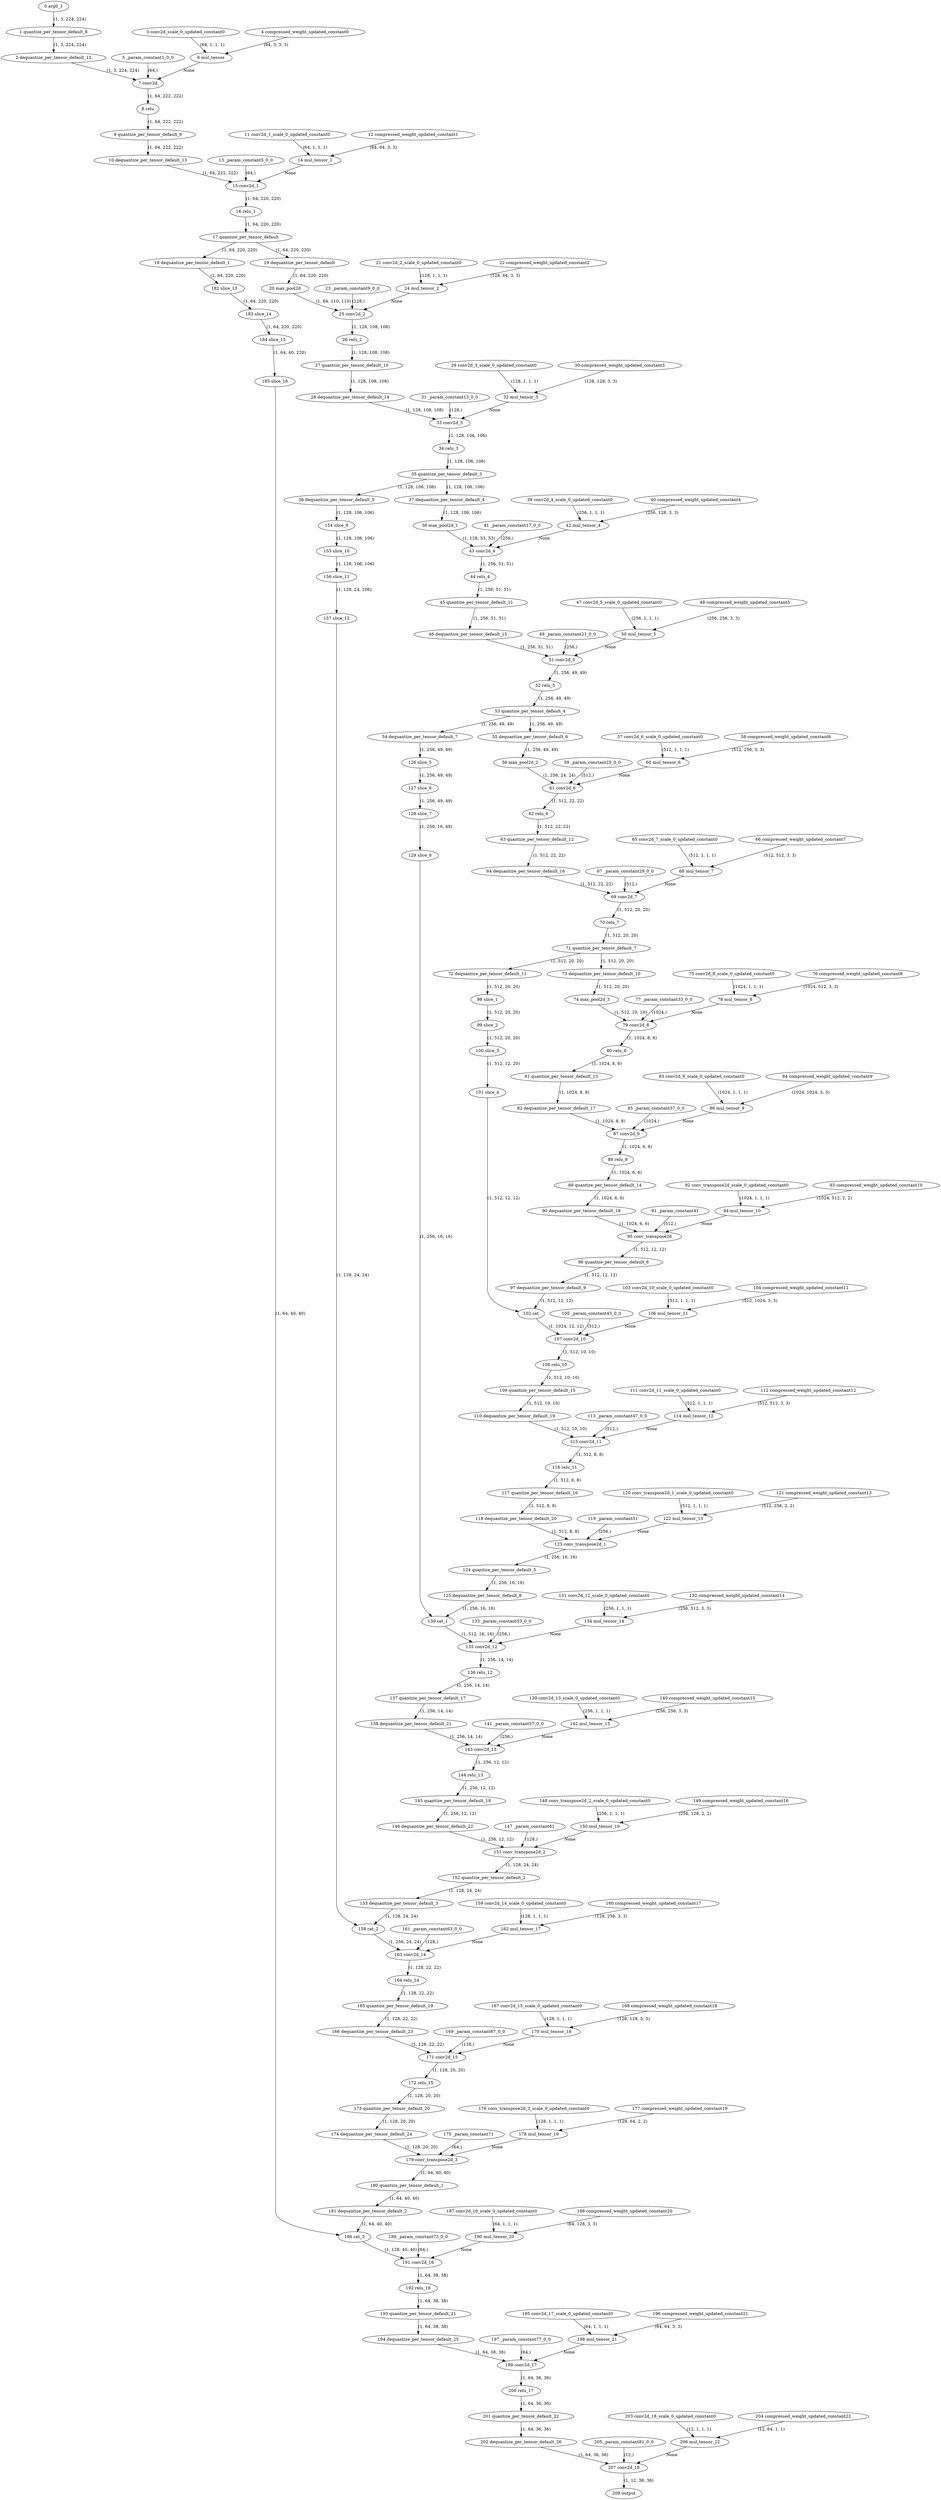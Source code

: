 strict digraph  {
"0 arg0_1" [id=0, type=input];
"1 quantize_per_tensor_default_8" [id=1, type=quantize_per_tensor];
"2 dequantize_per_tensor_default_12" [id=2, type=dequantize_per_tensor];
"3 conv2d_scale_0_updated_constant0" [id=3, type=get_attr];
"4 compressed_weight_updated_constant0" [id=4, type=get_attr];
"5 _param_constant1_0_0" [id=5, type=get_attr];
"6 mul_tensor" [id=6, type=mul];
"7 conv2d" [id=7, type=conv2d];
"8 relu" [id=8, type=relu];
"9 quantize_per_tensor_default_9" [id=9, type=quantize_per_tensor];
"10 dequantize_per_tensor_default_13" [id=10, type=dequantize_per_tensor];
"11 conv2d_1_scale_0_updated_constant0" [id=11, type=get_attr];
"12 compressed_weight_updated_constant1" [id=12, type=get_attr];
"13 _param_constant5_0_0" [id=13, type=get_attr];
"14 mul_tensor_1" [id=14, type=mul];
"15 conv2d_1" [id=15, type=conv2d];
"16 relu_1" [id=16, type=relu];
"17 quantize_per_tensor_default" [id=17, type=quantize_per_tensor];
"18 dequantize_per_tensor_default_1" [id=18, type=dequantize_per_tensor];
"19 dequantize_per_tensor_default" [id=19, type=dequantize_per_tensor];
"20 max_pool2d" [id=20, type=max_pool2d];
"21 conv2d_2_scale_0_updated_constant0" [id=21, type=get_attr];
"22 compressed_weight_updated_constant2" [id=22, type=get_attr];
"23 _param_constant9_0_0" [id=23, type=get_attr];
"24 mul_tensor_2" [id=24, type=mul];
"25 conv2d_2" [id=25, type=conv2d];
"26 relu_2" [id=26, type=relu];
"27 quantize_per_tensor_default_10" [id=27, type=quantize_per_tensor];
"28 dequantize_per_tensor_default_14" [id=28, type=dequantize_per_tensor];
"29 conv2d_3_scale_0_updated_constant0" [id=29, type=get_attr];
"30 compressed_weight_updated_constant3" [id=30, type=get_attr];
"31 _param_constant13_0_0" [id=31, type=get_attr];
"32 mul_tensor_3" [id=32, type=mul];
"33 conv2d_3" [id=33, type=conv2d];
"34 relu_3" [id=34, type=relu];
"35 quantize_per_tensor_default_3" [id=35, type=quantize_per_tensor];
"36 dequantize_per_tensor_default_5" [id=36, type=dequantize_per_tensor];
"37 dequantize_per_tensor_default_4" [id=37, type=dequantize_per_tensor];
"38 max_pool2d_1" [id=38, type=max_pool2d];
"39 conv2d_4_scale_0_updated_constant0" [id=39, type=get_attr];
"40 compressed_weight_updated_constant4" [id=40, type=get_attr];
"41 _param_constant17_0_0" [id=41, type=get_attr];
"42 mul_tensor_4" [id=42, type=mul];
"43 conv2d_4" [id=43, type=conv2d];
"44 relu_4" [id=44, type=relu];
"45 quantize_per_tensor_default_11" [id=45, type=quantize_per_tensor];
"46 dequantize_per_tensor_default_15" [id=46, type=dequantize_per_tensor];
"47 conv2d_5_scale_0_updated_constant0" [id=47, type=get_attr];
"48 compressed_weight_updated_constant5" [id=48, type=get_attr];
"49 _param_constant21_0_0" [id=49, type=get_attr];
"50 mul_tensor_5" [id=50, type=mul];
"51 conv2d_5" [id=51, type=conv2d];
"52 relu_5" [id=52, type=relu];
"53 quantize_per_tensor_default_4" [id=53, type=quantize_per_tensor];
"54 dequantize_per_tensor_default_7" [id=54, type=dequantize_per_tensor];
"55 dequantize_per_tensor_default_6" [id=55, type=dequantize_per_tensor];
"56 max_pool2d_2" [id=56, type=max_pool2d];
"57 conv2d_6_scale_0_updated_constant0" [id=57, type=get_attr];
"58 compressed_weight_updated_constant6" [id=58, type=get_attr];
"59 _param_constant25_0_0" [id=59, type=get_attr];
"60 mul_tensor_6" [id=60, type=mul];
"61 conv2d_6" [id=61, type=conv2d];
"62 relu_6" [id=62, type=relu];
"63 quantize_per_tensor_default_12" [id=63, type=quantize_per_tensor];
"64 dequantize_per_tensor_default_16" [id=64, type=dequantize_per_tensor];
"65 conv2d_7_scale_0_updated_constant0" [id=65, type=get_attr];
"66 compressed_weight_updated_constant7" [id=66, type=get_attr];
"67 _param_constant29_0_0" [id=67, type=get_attr];
"68 mul_tensor_7" [id=68, type=mul];
"69 conv2d_7" [id=69, type=conv2d];
"70 relu_7" [id=70, type=relu];
"71 quantize_per_tensor_default_7" [id=71, type=quantize_per_tensor];
"72 dequantize_per_tensor_default_11" [id=72, type=dequantize_per_tensor];
"73 dequantize_per_tensor_default_10" [id=73, type=dequantize_per_tensor];
"74 max_pool2d_3" [id=74, type=max_pool2d];
"75 conv2d_8_scale_0_updated_constant0" [id=75, type=get_attr];
"76 compressed_weight_updated_constant8" [id=76, type=get_attr];
"77 _param_constant33_0_0" [id=77, type=get_attr];
"78 mul_tensor_8" [id=78, type=mul];
"79 conv2d_8" [id=79, type=conv2d];
"80 relu_8" [id=80, type=relu];
"81 quantize_per_tensor_default_13" [id=81, type=quantize_per_tensor];
"82 dequantize_per_tensor_default_17" [id=82, type=dequantize_per_tensor];
"83 conv2d_9_scale_0_updated_constant0" [id=83, type=get_attr];
"84 compressed_weight_updated_constant9" [id=84, type=get_attr];
"85 _param_constant37_0_0" [id=85, type=get_attr];
"86 mul_tensor_9" [id=86, type=mul];
"87 conv2d_9" [id=87, type=conv2d];
"88 relu_9" [id=88, type=relu];
"89 quantize_per_tensor_default_14" [id=89, type=quantize_per_tensor];
"90 dequantize_per_tensor_default_18" [id=90, type=dequantize_per_tensor];
"91 _param_constant41" [id=91, type=get_attr];
"92 conv_transpose2d_scale_0_updated_constant0" [id=92, type=get_attr];
"93 compressed_weight_updated_constant10" [id=93, type=get_attr];
"94 mul_tensor_10" [id=94, type=mul];
"95 conv_transpose2d" [id=95, type=conv_transpose2d];
"96 quantize_per_tensor_default_6" [id=96, type=quantize_per_tensor];
"97 dequantize_per_tensor_default_9" [id=97, type=dequantize_per_tensor];
"98 slice_1" [id=98, type=slice];
"99 slice_2" [id=99, type=slice];
"100 slice_3" [id=100, type=slice];
"101 slice_4" [id=101, type=slice];
"102 cat" [id=102, type=cat];
"103 conv2d_10_scale_0_updated_constant0" [id=103, type=get_attr];
"104 compressed_weight_updated_constant11" [id=104, type=get_attr];
"105 _param_constant43_0_0" [id=105, type=get_attr];
"106 mul_tensor_11" [id=106, type=mul];
"107 conv2d_10" [id=107, type=conv2d];
"108 relu_10" [id=108, type=relu];
"109 quantize_per_tensor_default_15" [id=109, type=quantize_per_tensor];
"110 dequantize_per_tensor_default_19" [id=110, type=dequantize_per_tensor];
"111 conv2d_11_scale_0_updated_constant0" [id=111, type=get_attr];
"112 compressed_weight_updated_constant12" [id=112, type=get_attr];
"113 _param_constant47_0_0" [id=113, type=get_attr];
"114 mul_tensor_12" [id=114, type=mul];
"115 conv2d_11" [id=115, type=conv2d];
"116 relu_11" [id=116, type=relu];
"117 quantize_per_tensor_default_16" [id=117, type=quantize_per_tensor];
"118 dequantize_per_tensor_default_20" [id=118, type=dequantize_per_tensor];
"119 _param_constant51" [id=119, type=get_attr];
"120 conv_transpose2d_1_scale_0_updated_constant0" [id=120, type=get_attr];
"121 compressed_weight_updated_constant13" [id=121, type=get_attr];
"122 mul_tensor_13" [id=122, type=mul];
"123 conv_transpose2d_1" [id=123, type=conv_transpose2d];
"124 quantize_per_tensor_default_5" [id=124, type=quantize_per_tensor];
"125 dequantize_per_tensor_default_8" [id=125, type=dequantize_per_tensor];
"126 slice_5" [id=126, type=slice];
"127 slice_6" [id=127, type=slice];
"128 slice_7" [id=128, type=slice];
"129 slice_8" [id=129, type=slice];
"130 cat_1" [id=130, type=cat];
"131 conv2d_12_scale_0_updated_constant0" [id=131, type=get_attr];
"132 compressed_weight_updated_constant14" [id=132, type=get_attr];
"133 _param_constant53_0_0" [id=133, type=get_attr];
"134 mul_tensor_14" [id=134, type=mul];
"135 conv2d_12" [id=135, type=conv2d];
"136 relu_12" [id=136, type=relu];
"137 quantize_per_tensor_default_17" [id=137, type=quantize_per_tensor];
"138 dequantize_per_tensor_default_21" [id=138, type=dequantize_per_tensor];
"139 conv2d_13_scale_0_updated_constant0" [id=139, type=get_attr];
"140 compressed_weight_updated_constant15" [id=140, type=get_attr];
"141 _param_constant57_0_0" [id=141, type=get_attr];
"142 mul_tensor_15" [id=142, type=mul];
"143 conv2d_13" [id=143, type=conv2d];
"144 relu_13" [id=144, type=relu];
"145 quantize_per_tensor_default_18" [id=145, type=quantize_per_tensor];
"146 dequantize_per_tensor_default_22" [id=146, type=dequantize_per_tensor];
"147 _param_constant61" [id=147, type=get_attr];
"148 conv_transpose2d_2_scale_0_updated_constant0" [id=148, type=get_attr];
"149 compressed_weight_updated_constant16" [id=149, type=get_attr];
"150 mul_tensor_16" [id=150, type=mul];
"151 conv_transpose2d_2" [id=151, type=conv_transpose2d];
"152 quantize_per_tensor_default_2" [id=152, type=quantize_per_tensor];
"153 dequantize_per_tensor_default_3" [id=153, type=dequantize_per_tensor];
"154 slice_9" [id=154, type=slice];
"155 slice_10" [id=155, type=slice];
"156 slice_11" [id=156, type=slice];
"157 slice_12" [id=157, type=slice];
"158 cat_2" [id=158, type=cat];
"159 conv2d_14_scale_0_updated_constant0" [id=159, type=get_attr];
"160 compressed_weight_updated_constant17" [id=160, type=get_attr];
"161 _param_constant63_0_0" [id=161, type=get_attr];
"162 mul_tensor_17" [id=162, type=mul];
"163 conv2d_14" [id=163, type=conv2d];
"164 relu_14" [id=164, type=relu];
"165 quantize_per_tensor_default_19" [id=165, type=quantize_per_tensor];
"166 dequantize_per_tensor_default_23" [id=166, type=dequantize_per_tensor];
"167 conv2d_15_scale_0_updated_constant0" [id=167, type=get_attr];
"168 compressed_weight_updated_constant18" [id=168, type=get_attr];
"169 _param_constant67_0_0" [id=169, type=get_attr];
"170 mul_tensor_18" [id=170, type=mul];
"171 conv2d_15" [id=171, type=conv2d];
"172 relu_15" [id=172, type=relu];
"173 quantize_per_tensor_default_20" [id=173, type=quantize_per_tensor];
"174 dequantize_per_tensor_default_24" [id=174, type=dequantize_per_tensor];
"175 _param_constant71" [id=175, type=get_attr];
"176 conv_transpose2d_3_scale_0_updated_constant0" [id=176, type=get_attr];
"177 compressed_weight_updated_constant19" [id=177, type=get_attr];
"178 mul_tensor_19" [id=178, type=mul];
"179 conv_transpose2d_3" [id=179, type=conv_transpose2d];
"180 quantize_per_tensor_default_1" [id=180, type=quantize_per_tensor];
"181 dequantize_per_tensor_default_2" [id=181, type=dequantize_per_tensor];
"182 slice_13" [id=182, type=slice];
"183 slice_14" [id=183, type=slice];
"184 slice_15" [id=184, type=slice];
"185 slice_16" [id=185, type=slice];
"186 cat_3" [id=186, type=cat];
"187 conv2d_16_scale_0_updated_constant0" [id=187, type=get_attr];
"188 compressed_weight_updated_constant20" [id=188, type=get_attr];
"189 _param_constant73_0_0" [id=189, type=get_attr];
"190 mul_tensor_20" [id=190, type=mul];
"191 conv2d_16" [id=191, type=conv2d];
"192 relu_16" [id=192, type=relu];
"193 quantize_per_tensor_default_21" [id=193, type=quantize_per_tensor];
"194 dequantize_per_tensor_default_25" [id=194, type=dequantize_per_tensor];
"195 conv2d_17_scale_0_updated_constant0" [id=195, type=get_attr];
"196 compressed_weight_updated_constant21" [id=196, type=get_attr];
"197 _param_constant77_0_0" [id=197, type=get_attr];
"198 mul_tensor_21" [id=198, type=mul];
"199 conv2d_17" [id=199, type=conv2d];
"200 relu_17" [id=200, type=relu];
"201 quantize_per_tensor_default_22" [id=201, type=quantize_per_tensor];
"202 dequantize_per_tensor_default_26" [id=202, type=dequantize_per_tensor];
"203 conv2d_18_scale_0_updated_constant0" [id=203, type=get_attr];
"204 compressed_weight_updated_constant22" [id=204, type=get_attr];
"205 _param_constant81_0_0" [id=205, type=get_attr];
"206 mul_tensor_22" [id=206, type=mul];
"207 conv2d_18" [id=207, type=conv2d];
"208 output" [id=208, type=output];
"0 arg0_1" -> "1 quantize_per_tensor_default_8"  [label="(1, 3, 224, 224)", style=solid];
"1 quantize_per_tensor_default_8" -> "2 dequantize_per_tensor_default_12"  [label="(1, 3, 224, 224)", style=solid];
"2 dequantize_per_tensor_default_12" -> "7 conv2d"  [label="(1, 3, 224, 224)", style=solid];
"3 conv2d_scale_0_updated_constant0" -> "6 mul_tensor"  [label="(64, 1, 1, 1)", style=solid];
"4 compressed_weight_updated_constant0" -> "6 mul_tensor"  [label="(64, 3, 3, 3)", style=solid];
"5 _param_constant1_0_0" -> "7 conv2d"  [label="(64,)", style=solid];
"6 mul_tensor" -> "7 conv2d"  [label=None, style=solid];
"7 conv2d" -> "8 relu"  [label="(1, 64, 222, 222)", style=solid];
"8 relu" -> "9 quantize_per_tensor_default_9"  [label="(1, 64, 222, 222)", style=solid];
"9 quantize_per_tensor_default_9" -> "10 dequantize_per_tensor_default_13"  [label="(1, 64, 222, 222)", style=solid];
"10 dequantize_per_tensor_default_13" -> "15 conv2d_1"  [label="(1, 64, 222, 222)", style=solid];
"11 conv2d_1_scale_0_updated_constant0" -> "14 mul_tensor_1"  [label="(64, 1, 1, 1)", style=solid];
"12 compressed_weight_updated_constant1" -> "14 mul_tensor_1"  [label="(64, 64, 3, 3)", style=solid];
"13 _param_constant5_0_0" -> "15 conv2d_1"  [label="(64,)", style=solid];
"14 mul_tensor_1" -> "15 conv2d_1"  [label=None, style=solid];
"15 conv2d_1" -> "16 relu_1"  [label="(1, 64, 220, 220)", style=solid];
"16 relu_1" -> "17 quantize_per_tensor_default"  [label="(1, 64, 220, 220)", style=solid];
"17 quantize_per_tensor_default" -> "18 dequantize_per_tensor_default_1"  [label="(1, 64, 220, 220)", style=solid];
"17 quantize_per_tensor_default" -> "19 dequantize_per_tensor_default"  [label="(1, 64, 220, 220)", style=solid];
"18 dequantize_per_tensor_default_1" -> "182 slice_13"  [label="(1, 64, 220, 220)", style=solid];
"19 dequantize_per_tensor_default" -> "20 max_pool2d"  [label="(1, 64, 220, 220)", style=solid];
"20 max_pool2d" -> "25 conv2d_2"  [label="(1, 64, 110, 110)", style=solid];
"21 conv2d_2_scale_0_updated_constant0" -> "24 mul_tensor_2"  [label="(128, 1, 1, 1)", style=solid];
"22 compressed_weight_updated_constant2" -> "24 mul_tensor_2"  [label="(128, 64, 3, 3)", style=solid];
"23 _param_constant9_0_0" -> "25 conv2d_2"  [label="(128,)", style=solid];
"24 mul_tensor_2" -> "25 conv2d_2"  [label=None, style=solid];
"25 conv2d_2" -> "26 relu_2"  [label="(1, 128, 108, 108)", style=solid];
"26 relu_2" -> "27 quantize_per_tensor_default_10"  [label="(1, 128, 108, 108)", style=solid];
"27 quantize_per_tensor_default_10" -> "28 dequantize_per_tensor_default_14"  [label="(1, 128, 108, 108)", style=solid];
"28 dequantize_per_tensor_default_14" -> "33 conv2d_3"  [label="(1, 128, 108, 108)", style=solid];
"29 conv2d_3_scale_0_updated_constant0" -> "32 mul_tensor_3"  [label="(128, 1, 1, 1)", style=solid];
"30 compressed_weight_updated_constant3" -> "32 mul_tensor_3"  [label="(128, 128, 3, 3)", style=solid];
"31 _param_constant13_0_0" -> "33 conv2d_3"  [label="(128,)", style=solid];
"32 mul_tensor_3" -> "33 conv2d_3"  [label=None, style=solid];
"33 conv2d_3" -> "34 relu_3"  [label="(1, 128, 106, 106)", style=solid];
"34 relu_3" -> "35 quantize_per_tensor_default_3"  [label="(1, 128, 106, 106)", style=solid];
"35 quantize_per_tensor_default_3" -> "36 dequantize_per_tensor_default_5"  [label="(1, 128, 106, 106)", style=solid];
"35 quantize_per_tensor_default_3" -> "37 dequantize_per_tensor_default_4"  [label="(1, 128, 106, 106)", style=solid];
"36 dequantize_per_tensor_default_5" -> "154 slice_9"  [label="(1, 128, 106, 106)", style=solid];
"37 dequantize_per_tensor_default_4" -> "38 max_pool2d_1"  [label="(1, 128, 106, 106)", style=solid];
"38 max_pool2d_1" -> "43 conv2d_4"  [label="(1, 128, 53, 53)", style=solid];
"39 conv2d_4_scale_0_updated_constant0" -> "42 mul_tensor_4"  [label="(256, 1, 1, 1)", style=solid];
"40 compressed_weight_updated_constant4" -> "42 mul_tensor_4"  [label="(256, 128, 3, 3)", style=solid];
"41 _param_constant17_0_0" -> "43 conv2d_4"  [label="(256,)", style=solid];
"42 mul_tensor_4" -> "43 conv2d_4"  [label=None, style=solid];
"43 conv2d_4" -> "44 relu_4"  [label="(1, 256, 51, 51)", style=solid];
"44 relu_4" -> "45 quantize_per_tensor_default_11"  [label="(1, 256, 51, 51)", style=solid];
"45 quantize_per_tensor_default_11" -> "46 dequantize_per_tensor_default_15"  [label="(1, 256, 51, 51)", style=solid];
"46 dequantize_per_tensor_default_15" -> "51 conv2d_5"  [label="(1, 256, 51, 51)", style=solid];
"47 conv2d_5_scale_0_updated_constant0" -> "50 mul_tensor_5"  [label="(256, 1, 1, 1)", style=solid];
"48 compressed_weight_updated_constant5" -> "50 mul_tensor_5"  [label="(256, 256, 3, 3)", style=solid];
"49 _param_constant21_0_0" -> "51 conv2d_5"  [label="(256,)", style=solid];
"50 mul_tensor_5" -> "51 conv2d_5"  [label=None, style=solid];
"51 conv2d_5" -> "52 relu_5"  [label="(1, 256, 49, 49)", style=solid];
"52 relu_5" -> "53 quantize_per_tensor_default_4"  [label="(1, 256, 49, 49)", style=solid];
"53 quantize_per_tensor_default_4" -> "54 dequantize_per_tensor_default_7"  [label="(1, 256, 49, 49)", style=solid];
"53 quantize_per_tensor_default_4" -> "55 dequantize_per_tensor_default_6"  [label="(1, 256, 49, 49)", style=solid];
"54 dequantize_per_tensor_default_7" -> "126 slice_5"  [label="(1, 256, 49, 49)", style=solid];
"55 dequantize_per_tensor_default_6" -> "56 max_pool2d_2"  [label="(1, 256, 49, 49)", style=solid];
"56 max_pool2d_2" -> "61 conv2d_6"  [label="(1, 256, 24, 24)", style=solid];
"57 conv2d_6_scale_0_updated_constant0" -> "60 mul_tensor_6"  [label="(512, 1, 1, 1)", style=solid];
"58 compressed_weight_updated_constant6" -> "60 mul_tensor_6"  [label="(512, 256, 3, 3)", style=solid];
"59 _param_constant25_0_0" -> "61 conv2d_6"  [label="(512,)", style=solid];
"60 mul_tensor_6" -> "61 conv2d_6"  [label=None, style=solid];
"61 conv2d_6" -> "62 relu_6"  [label="(1, 512, 22, 22)", style=solid];
"62 relu_6" -> "63 quantize_per_tensor_default_12"  [label="(1, 512, 22, 22)", style=solid];
"63 quantize_per_tensor_default_12" -> "64 dequantize_per_tensor_default_16"  [label="(1, 512, 22, 22)", style=solid];
"64 dequantize_per_tensor_default_16" -> "69 conv2d_7"  [label="(1, 512, 22, 22)", style=solid];
"65 conv2d_7_scale_0_updated_constant0" -> "68 mul_tensor_7"  [label="(512, 1, 1, 1)", style=solid];
"66 compressed_weight_updated_constant7" -> "68 mul_tensor_7"  [label="(512, 512, 3, 3)", style=solid];
"67 _param_constant29_0_0" -> "69 conv2d_7"  [label="(512,)", style=solid];
"68 mul_tensor_7" -> "69 conv2d_7"  [label=None, style=solid];
"69 conv2d_7" -> "70 relu_7"  [label="(1, 512, 20, 20)", style=solid];
"70 relu_7" -> "71 quantize_per_tensor_default_7"  [label="(1, 512, 20, 20)", style=solid];
"71 quantize_per_tensor_default_7" -> "72 dequantize_per_tensor_default_11"  [label="(1, 512, 20, 20)", style=solid];
"71 quantize_per_tensor_default_7" -> "73 dequantize_per_tensor_default_10"  [label="(1, 512, 20, 20)", style=solid];
"72 dequantize_per_tensor_default_11" -> "98 slice_1"  [label="(1, 512, 20, 20)", style=solid];
"73 dequantize_per_tensor_default_10" -> "74 max_pool2d_3"  [label="(1, 512, 20, 20)", style=solid];
"74 max_pool2d_3" -> "79 conv2d_8"  [label="(1, 512, 10, 10)", style=solid];
"75 conv2d_8_scale_0_updated_constant0" -> "78 mul_tensor_8"  [label="(1024, 1, 1, 1)", style=solid];
"76 compressed_weight_updated_constant8" -> "78 mul_tensor_8"  [label="(1024, 512, 3, 3)", style=solid];
"77 _param_constant33_0_0" -> "79 conv2d_8"  [label="(1024,)", style=solid];
"78 mul_tensor_8" -> "79 conv2d_8"  [label=None, style=solid];
"79 conv2d_8" -> "80 relu_8"  [label="(1, 1024, 8, 8)", style=solid];
"80 relu_8" -> "81 quantize_per_tensor_default_13"  [label="(1, 1024, 8, 8)", style=solid];
"81 quantize_per_tensor_default_13" -> "82 dequantize_per_tensor_default_17"  [label="(1, 1024, 8, 8)", style=solid];
"82 dequantize_per_tensor_default_17" -> "87 conv2d_9"  [label="(1, 1024, 8, 8)", style=solid];
"83 conv2d_9_scale_0_updated_constant0" -> "86 mul_tensor_9"  [label="(1024, 1, 1, 1)", style=solid];
"84 compressed_weight_updated_constant9" -> "86 mul_tensor_9"  [label="(1024, 1024, 3, 3)", style=solid];
"85 _param_constant37_0_0" -> "87 conv2d_9"  [label="(1024,)", style=solid];
"86 mul_tensor_9" -> "87 conv2d_9"  [label=None, style=solid];
"87 conv2d_9" -> "88 relu_9"  [label="(1, 1024, 6, 6)", style=solid];
"88 relu_9" -> "89 quantize_per_tensor_default_14"  [label="(1, 1024, 6, 6)", style=solid];
"89 quantize_per_tensor_default_14" -> "90 dequantize_per_tensor_default_18"  [label="(1, 1024, 6, 6)", style=solid];
"90 dequantize_per_tensor_default_18" -> "95 conv_transpose2d"  [label="(1, 1024, 6, 6)", style=solid];
"91 _param_constant41" -> "95 conv_transpose2d"  [label="(512,)", style=solid];
"92 conv_transpose2d_scale_0_updated_constant0" -> "94 mul_tensor_10"  [label="(1024, 1, 1, 1)", style=solid];
"93 compressed_weight_updated_constant10" -> "94 mul_tensor_10"  [label="(1024, 512, 2, 2)", style=solid];
"94 mul_tensor_10" -> "95 conv_transpose2d"  [label=None, style=solid];
"95 conv_transpose2d" -> "96 quantize_per_tensor_default_6"  [label="(1, 512, 12, 12)", style=solid];
"96 quantize_per_tensor_default_6" -> "97 dequantize_per_tensor_default_9"  [label="(1, 512, 12, 12)", style=solid];
"97 dequantize_per_tensor_default_9" -> "102 cat"  [label="(1, 512, 12, 12)", style=solid];
"98 slice_1" -> "99 slice_2"  [label="(1, 512, 20, 20)", style=solid];
"99 slice_2" -> "100 slice_3"  [label="(1, 512, 20, 20)", style=solid];
"100 slice_3" -> "101 slice_4"  [label="(1, 512, 12, 20)", style=solid];
"101 slice_4" -> "102 cat"  [label="(1, 512, 12, 12)", style=solid];
"102 cat" -> "107 conv2d_10"  [label="(1, 1024, 12, 12)", style=solid];
"103 conv2d_10_scale_0_updated_constant0" -> "106 mul_tensor_11"  [label="(512, 1, 1, 1)", style=solid];
"104 compressed_weight_updated_constant11" -> "106 mul_tensor_11"  [label="(512, 1024, 3, 3)", style=solid];
"105 _param_constant43_0_0" -> "107 conv2d_10"  [label="(512,)", style=solid];
"106 mul_tensor_11" -> "107 conv2d_10"  [label=None, style=solid];
"107 conv2d_10" -> "108 relu_10"  [label="(1, 512, 10, 10)", style=solid];
"108 relu_10" -> "109 quantize_per_tensor_default_15"  [label="(1, 512, 10, 10)", style=solid];
"109 quantize_per_tensor_default_15" -> "110 dequantize_per_tensor_default_19"  [label="(1, 512, 10, 10)", style=solid];
"110 dequantize_per_tensor_default_19" -> "115 conv2d_11"  [label="(1, 512, 10, 10)", style=solid];
"111 conv2d_11_scale_0_updated_constant0" -> "114 mul_tensor_12"  [label="(512, 1, 1, 1)", style=solid];
"112 compressed_weight_updated_constant12" -> "114 mul_tensor_12"  [label="(512, 512, 3, 3)", style=solid];
"113 _param_constant47_0_0" -> "115 conv2d_11"  [label="(512,)", style=solid];
"114 mul_tensor_12" -> "115 conv2d_11"  [label=None, style=solid];
"115 conv2d_11" -> "116 relu_11"  [label="(1, 512, 8, 8)", style=solid];
"116 relu_11" -> "117 quantize_per_tensor_default_16"  [label="(1, 512, 8, 8)", style=solid];
"117 quantize_per_tensor_default_16" -> "118 dequantize_per_tensor_default_20"  [label="(1, 512, 8, 8)", style=solid];
"118 dequantize_per_tensor_default_20" -> "123 conv_transpose2d_1"  [label="(1, 512, 8, 8)", style=solid];
"119 _param_constant51" -> "123 conv_transpose2d_1"  [label="(256,)", style=solid];
"120 conv_transpose2d_1_scale_0_updated_constant0" -> "122 mul_tensor_13"  [label="(512, 1, 1, 1)", style=solid];
"121 compressed_weight_updated_constant13" -> "122 mul_tensor_13"  [label="(512, 256, 2, 2)", style=solid];
"122 mul_tensor_13" -> "123 conv_transpose2d_1"  [label=None, style=solid];
"123 conv_transpose2d_1" -> "124 quantize_per_tensor_default_5"  [label="(1, 256, 16, 16)", style=solid];
"124 quantize_per_tensor_default_5" -> "125 dequantize_per_tensor_default_8"  [label="(1, 256, 16, 16)", style=solid];
"125 dequantize_per_tensor_default_8" -> "130 cat_1"  [label="(1, 256, 16, 16)", style=solid];
"126 slice_5" -> "127 slice_6"  [label="(1, 256, 49, 49)", style=solid];
"127 slice_6" -> "128 slice_7"  [label="(1, 256, 49, 49)", style=solid];
"128 slice_7" -> "129 slice_8"  [label="(1, 256, 16, 49)", style=solid];
"129 slice_8" -> "130 cat_1"  [label="(1, 256, 16, 16)", style=solid];
"130 cat_1" -> "135 conv2d_12"  [label="(1, 512, 16, 16)", style=solid];
"131 conv2d_12_scale_0_updated_constant0" -> "134 mul_tensor_14"  [label="(256, 1, 1, 1)", style=solid];
"132 compressed_weight_updated_constant14" -> "134 mul_tensor_14"  [label="(256, 512, 3, 3)", style=solid];
"133 _param_constant53_0_0" -> "135 conv2d_12"  [label="(256,)", style=solid];
"134 mul_tensor_14" -> "135 conv2d_12"  [label=None, style=solid];
"135 conv2d_12" -> "136 relu_12"  [label="(1, 256, 14, 14)", style=solid];
"136 relu_12" -> "137 quantize_per_tensor_default_17"  [label="(1, 256, 14, 14)", style=solid];
"137 quantize_per_tensor_default_17" -> "138 dequantize_per_tensor_default_21"  [label="(1, 256, 14, 14)", style=solid];
"138 dequantize_per_tensor_default_21" -> "143 conv2d_13"  [label="(1, 256, 14, 14)", style=solid];
"139 conv2d_13_scale_0_updated_constant0" -> "142 mul_tensor_15"  [label="(256, 1, 1, 1)", style=solid];
"140 compressed_weight_updated_constant15" -> "142 mul_tensor_15"  [label="(256, 256, 3, 3)", style=solid];
"141 _param_constant57_0_0" -> "143 conv2d_13"  [label="(256,)", style=solid];
"142 mul_tensor_15" -> "143 conv2d_13"  [label=None, style=solid];
"143 conv2d_13" -> "144 relu_13"  [label="(1, 256, 12, 12)", style=solid];
"144 relu_13" -> "145 quantize_per_tensor_default_18"  [label="(1, 256, 12, 12)", style=solid];
"145 quantize_per_tensor_default_18" -> "146 dequantize_per_tensor_default_22"  [label="(1, 256, 12, 12)", style=solid];
"146 dequantize_per_tensor_default_22" -> "151 conv_transpose2d_2"  [label="(1, 256, 12, 12)", style=solid];
"147 _param_constant61" -> "151 conv_transpose2d_2"  [label="(128,)", style=solid];
"148 conv_transpose2d_2_scale_0_updated_constant0" -> "150 mul_tensor_16"  [label="(256, 1, 1, 1)", style=solid];
"149 compressed_weight_updated_constant16" -> "150 mul_tensor_16"  [label="(256, 128, 2, 2)", style=solid];
"150 mul_tensor_16" -> "151 conv_transpose2d_2"  [label=None, style=solid];
"151 conv_transpose2d_2" -> "152 quantize_per_tensor_default_2"  [label="(1, 128, 24, 24)", style=solid];
"152 quantize_per_tensor_default_2" -> "153 dequantize_per_tensor_default_3"  [label="(1, 128, 24, 24)", style=solid];
"153 dequantize_per_tensor_default_3" -> "158 cat_2"  [label="(1, 128, 24, 24)", style=solid];
"154 slice_9" -> "155 slice_10"  [label="(1, 128, 106, 106)", style=solid];
"155 slice_10" -> "156 slice_11"  [label="(1, 128, 106, 106)", style=solid];
"156 slice_11" -> "157 slice_12"  [label="(1, 128, 24, 106)", style=solid];
"157 slice_12" -> "158 cat_2"  [label="(1, 128, 24, 24)", style=solid];
"158 cat_2" -> "163 conv2d_14"  [label="(1, 256, 24, 24)", style=solid];
"159 conv2d_14_scale_0_updated_constant0" -> "162 mul_tensor_17"  [label="(128, 1, 1, 1)", style=solid];
"160 compressed_weight_updated_constant17" -> "162 mul_tensor_17"  [label="(128, 256, 3, 3)", style=solid];
"161 _param_constant63_0_0" -> "163 conv2d_14"  [label="(128,)", style=solid];
"162 mul_tensor_17" -> "163 conv2d_14"  [label=None, style=solid];
"163 conv2d_14" -> "164 relu_14"  [label="(1, 128, 22, 22)", style=solid];
"164 relu_14" -> "165 quantize_per_tensor_default_19"  [label="(1, 128, 22, 22)", style=solid];
"165 quantize_per_tensor_default_19" -> "166 dequantize_per_tensor_default_23"  [label="(1, 128, 22, 22)", style=solid];
"166 dequantize_per_tensor_default_23" -> "171 conv2d_15"  [label="(1, 128, 22, 22)", style=solid];
"167 conv2d_15_scale_0_updated_constant0" -> "170 mul_tensor_18"  [label="(128, 1, 1, 1)", style=solid];
"168 compressed_weight_updated_constant18" -> "170 mul_tensor_18"  [label="(128, 128, 3, 3)", style=solid];
"169 _param_constant67_0_0" -> "171 conv2d_15"  [label="(128,)", style=solid];
"170 mul_tensor_18" -> "171 conv2d_15"  [label=None, style=solid];
"171 conv2d_15" -> "172 relu_15"  [label="(1, 128, 20, 20)", style=solid];
"172 relu_15" -> "173 quantize_per_tensor_default_20"  [label="(1, 128, 20, 20)", style=solid];
"173 quantize_per_tensor_default_20" -> "174 dequantize_per_tensor_default_24"  [label="(1, 128, 20, 20)", style=solid];
"174 dequantize_per_tensor_default_24" -> "179 conv_transpose2d_3"  [label="(1, 128, 20, 20)", style=solid];
"175 _param_constant71" -> "179 conv_transpose2d_3"  [label="(64,)", style=solid];
"176 conv_transpose2d_3_scale_0_updated_constant0" -> "178 mul_tensor_19"  [label="(128, 1, 1, 1)", style=solid];
"177 compressed_weight_updated_constant19" -> "178 mul_tensor_19"  [label="(128, 64, 2, 2)", style=solid];
"178 mul_tensor_19" -> "179 conv_transpose2d_3"  [label=None, style=solid];
"179 conv_transpose2d_3" -> "180 quantize_per_tensor_default_1"  [label="(1, 64, 40, 40)", style=solid];
"180 quantize_per_tensor_default_1" -> "181 dequantize_per_tensor_default_2"  [label="(1, 64, 40, 40)", style=solid];
"181 dequantize_per_tensor_default_2" -> "186 cat_3"  [label="(1, 64, 40, 40)", style=solid];
"182 slice_13" -> "183 slice_14"  [label="(1, 64, 220, 220)", style=solid];
"183 slice_14" -> "184 slice_15"  [label="(1, 64, 220, 220)", style=solid];
"184 slice_15" -> "185 slice_16"  [label="(1, 64, 40, 220)", style=solid];
"185 slice_16" -> "186 cat_3"  [label="(1, 64, 40, 40)", style=solid];
"186 cat_3" -> "191 conv2d_16"  [label="(1, 128, 40, 40)", style=solid];
"187 conv2d_16_scale_0_updated_constant0" -> "190 mul_tensor_20"  [label="(64, 1, 1, 1)", style=solid];
"188 compressed_weight_updated_constant20" -> "190 mul_tensor_20"  [label="(64, 128, 3, 3)", style=solid];
"189 _param_constant73_0_0" -> "191 conv2d_16"  [label="(64,)", style=solid];
"190 mul_tensor_20" -> "191 conv2d_16"  [label=None, style=solid];
"191 conv2d_16" -> "192 relu_16"  [label="(1, 64, 38, 38)", style=solid];
"192 relu_16" -> "193 quantize_per_tensor_default_21"  [label="(1, 64, 38, 38)", style=solid];
"193 quantize_per_tensor_default_21" -> "194 dequantize_per_tensor_default_25"  [label="(1, 64, 38, 38)", style=solid];
"194 dequantize_per_tensor_default_25" -> "199 conv2d_17"  [label="(1, 64, 38, 38)", style=solid];
"195 conv2d_17_scale_0_updated_constant0" -> "198 mul_tensor_21"  [label="(64, 1, 1, 1)", style=solid];
"196 compressed_weight_updated_constant21" -> "198 mul_tensor_21"  [label="(64, 64, 3, 3)", style=solid];
"197 _param_constant77_0_0" -> "199 conv2d_17"  [label="(64,)", style=solid];
"198 mul_tensor_21" -> "199 conv2d_17"  [label=None, style=solid];
"199 conv2d_17" -> "200 relu_17"  [label="(1, 64, 36, 36)", style=solid];
"200 relu_17" -> "201 quantize_per_tensor_default_22"  [label="(1, 64, 36, 36)", style=solid];
"201 quantize_per_tensor_default_22" -> "202 dequantize_per_tensor_default_26"  [label="(1, 64, 36, 36)", style=solid];
"202 dequantize_per_tensor_default_26" -> "207 conv2d_18"  [label="(1, 64, 36, 36)", style=solid];
"203 conv2d_18_scale_0_updated_constant0" -> "206 mul_tensor_22"  [label="(12, 1, 1, 1)", style=solid];
"204 compressed_weight_updated_constant22" -> "206 mul_tensor_22"  [label="(12, 64, 1, 1)", style=solid];
"205 _param_constant81_0_0" -> "207 conv2d_18"  [label="(12,)", style=solid];
"206 mul_tensor_22" -> "207 conv2d_18"  [label=None, style=solid];
"207 conv2d_18" -> "208 output"  [label="(1, 12, 36, 36)", style=solid];
}
